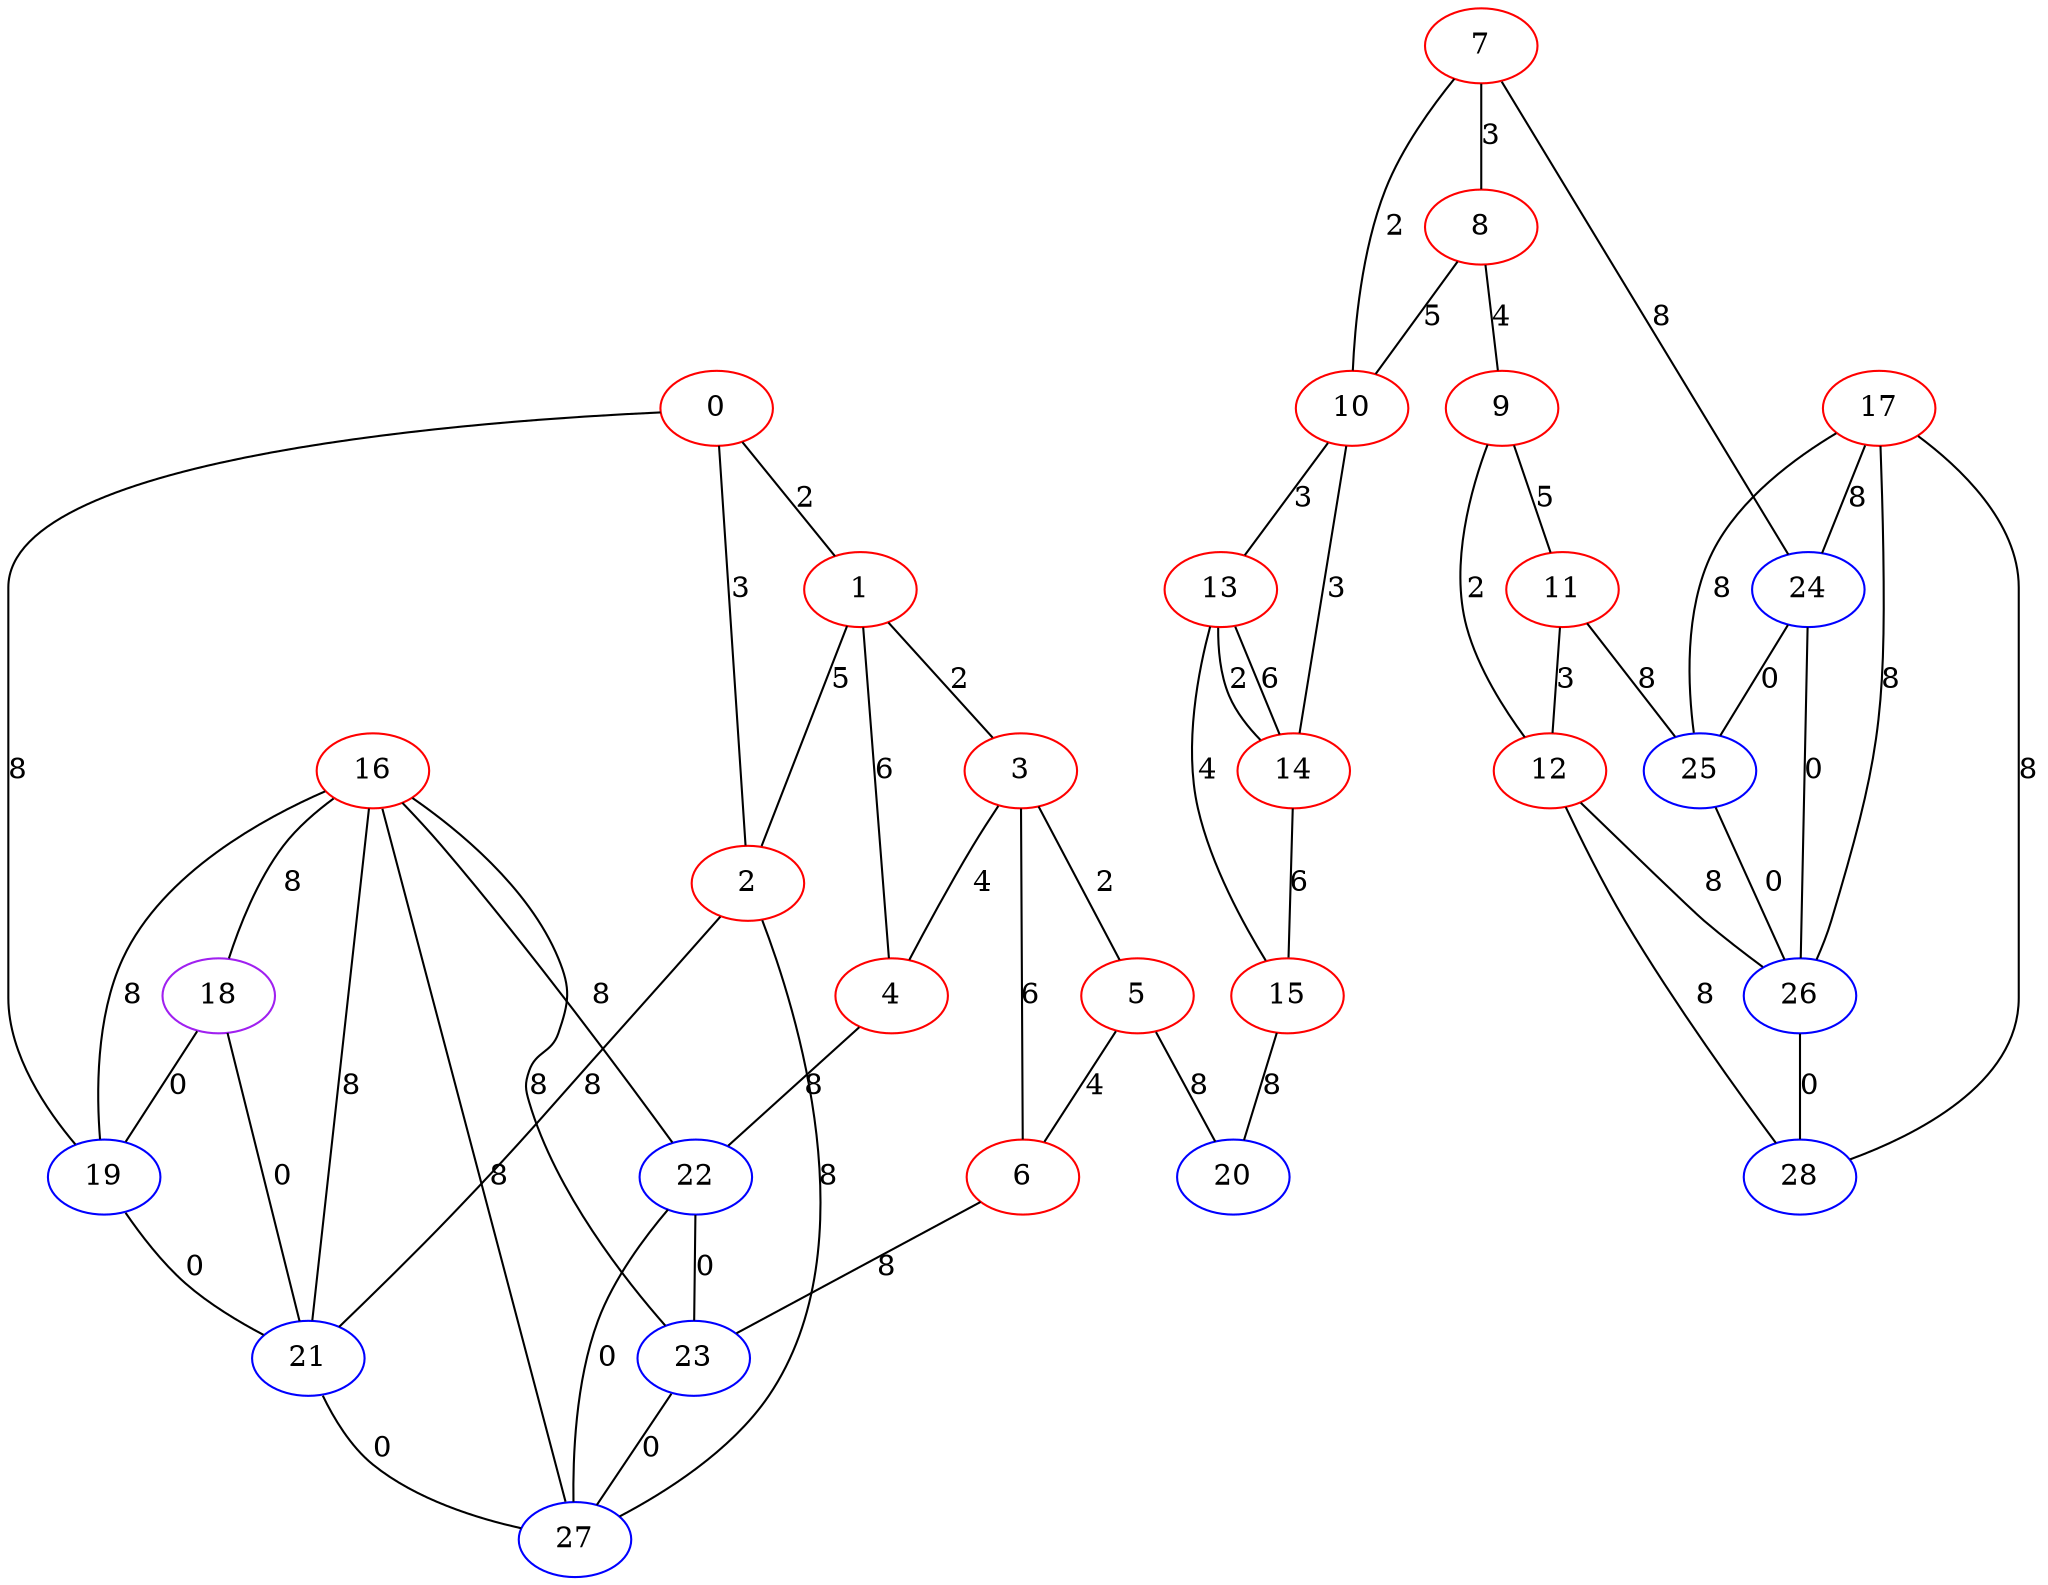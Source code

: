 graph "" {
0 [color=red, weight=1];
1 [color=red, weight=1];
2 [color=red, weight=1];
3 [color=red, weight=1];
4 [color=red, weight=1];
5 [color=red, weight=1];
6 [color=red, weight=1];
7 [color=red, weight=1];
8 [color=red, weight=1];
9 [color=red, weight=1];
10 [color=red, weight=1];
11 [color=red, weight=1];
12 [color=red, weight=1];
13 [color=red, weight=1];
14 [color=red, weight=1];
15 [color=red, weight=1];
16 [color=red, weight=1];
17 [color=red, weight=1];
18 [color=purple, weight=4];
19 [color=blue, weight=3];
20 [color=blue, weight=3];
21 [color=blue, weight=3];
22 [color=blue, weight=3];
23 [color=blue, weight=3];
24 [color=blue, weight=3];
25 [color=blue, weight=3];
26 [color=blue, weight=3];
27 [color=blue, weight=3];
28 [color=blue, weight=3];
0 -- 1  [key=0, label=2];
0 -- 2  [key=0, label=3];
0 -- 19  [key=0, label=8];
1 -- 2  [key=0, label=5];
1 -- 3  [key=0, label=2];
1 -- 4  [key=0, label=6];
2 -- 27  [key=0, label=8];
2 -- 21  [key=0, label=8];
3 -- 4  [key=0, label=4];
3 -- 5  [key=0, label=2];
3 -- 6  [key=0, label=6];
4 -- 22  [key=0, label=8];
5 -- 20  [key=0, label=8];
5 -- 6  [key=0, label=4];
6 -- 23  [key=0, label=8];
7 -- 8  [key=0, label=3];
7 -- 24  [key=0, label=8];
7 -- 10  [key=0, label=2];
8 -- 9  [key=0, label=4];
8 -- 10  [key=0, label=5];
9 -- 11  [key=0, label=5];
9 -- 12  [key=0, label=2];
10 -- 13  [key=0, label=3];
10 -- 14  [key=0, label=3];
11 -- 12  [key=0, label=3];
11 -- 25  [key=0, label=8];
12 -- 26  [key=0, label=8];
12 -- 28  [key=0, label=8];
13 -- 14  [key=0, label=2];
13 -- 14  [key=1, label=6];
13 -- 15  [key=0, label=4];
14 -- 15  [key=0, label=6];
15 -- 20  [key=0, label=8];
16 -- 18  [key=0, label=8];
16 -- 19  [key=0, label=8];
16 -- 21  [key=0, label=8];
16 -- 22  [key=0, label=8];
16 -- 23  [key=0, label=8];
16 -- 27  [key=0, label=8];
17 -- 24  [key=0, label=8];
17 -- 25  [key=0, label=8];
17 -- 26  [key=0, label=8];
17 -- 28  [key=0, label=8];
18 -- 19  [key=0, label=0];
18 -- 21  [key=0, label=0];
19 -- 21  [key=0, label=0];
21 -- 27  [key=0, label=0];
22 -- 27  [key=0, label=0];
22 -- 23  [key=0, label=0];
23 -- 27  [key=0, label=0];
24 -- 25  [key=0, label=0];
24 -- 26  [key=0, label=0];
25 -- 26  [key=0, label=0];
26 -- 28  [key=0, label=0];
}
